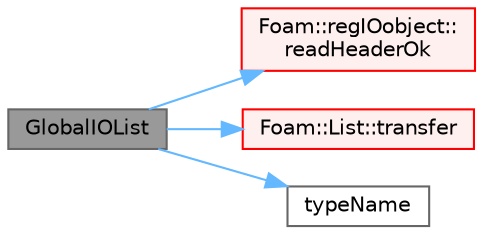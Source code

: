 digraph "GlobalIOList"
{
 // LATEX_PDF_SIZE
  bgcolor="transparent";
  edge [fontname=Helvetica,fontsize=10,labelfontname=Helvetica,labelfontsize=10];
  node [fontname=Helvetica,fontsize=10,shape=box,height=0.2,width=0.4];
  rankdir="LR";
  Node1 [id="Node000001",label="GlobalIOList",height=0.2,width=0.4,color="gray40", fillcolor="grey60", style="filled", fontcolor="black",tooltip=" "];
  Node1 -> Node2 [id="edge1_Node000001_Node000002",color="steelblue1",style="solid",tooltip=" "];
  Node2 [id="Node000002",label="Foam::regIOobject::\lreadHeaderOk",height=0.2,width=0.4,color="red", fillcolor="#FFF0F0", style="filled",URL="$classFoam_1_1regIOobject.html#aeb3721db7d7d65ee3df77f8e8b6d1b72",tooltip=" "];
  Node1 -> Node23 [id="edge2_Node000001_Node000023",color="steelblue1",style="solid",tooltip=" "];
  Node23 [id="Node000023",label="Foam::List::transfer",height=0.2,width=0.4,color="red", fillcolor="#FFF0F0", style="filled",URL="$classFoam_1_1List.html#a12194004a66b30e6dfd3d9faa83f6b5a",tooltip=" "];
  Node1 -> Node25 [id="edge3_Node000001_Node000025",color="steelblue1",style="solid",tooltip=" "];
  Node25 [id="Node000025",label="typeName",height=0.2,width=0.4,color="grey40", fillcolor="white", style="filled",URL="$classFoam_1_1GlobalIOList.html#a6b9469f53e71a381073e6b362f43da8b",tooltip=" "];
}
